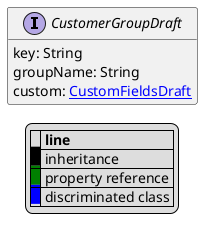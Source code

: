 @startuml

hide empty fields
hide empty methods
legend
|= |= line |
|<back:black>   </back>| inheritance |
|<back:green>   </back>| property reference |
|<back:blue>   </back>| discriminated class |
endlegend
interface CustomerGroupDraft [[CustomerGroupDraft.svg]]  {
    key: String
    groupName: String
    custom: [[CustomFieldsDraft.svg CustomFieldsDraft]]
}






@enduml
